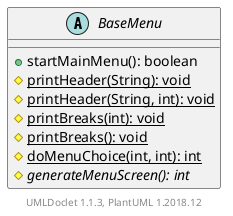 @startuml

    abstract class BaseMenu {
        +startMainMenu(): boolean
        {static} #printHeader(String): void
        {static} #printHeader(String, int): void
        {static} #printBreaks(int): void
        {static} #printBreaks(): void
        {static} #doMenuChoice(int, int): int
        {abstract} #generateMenuScreen(): int
    }


    center footer UMLDoclet 1.1.3, PlantUML 1.2018.12
@enduml
